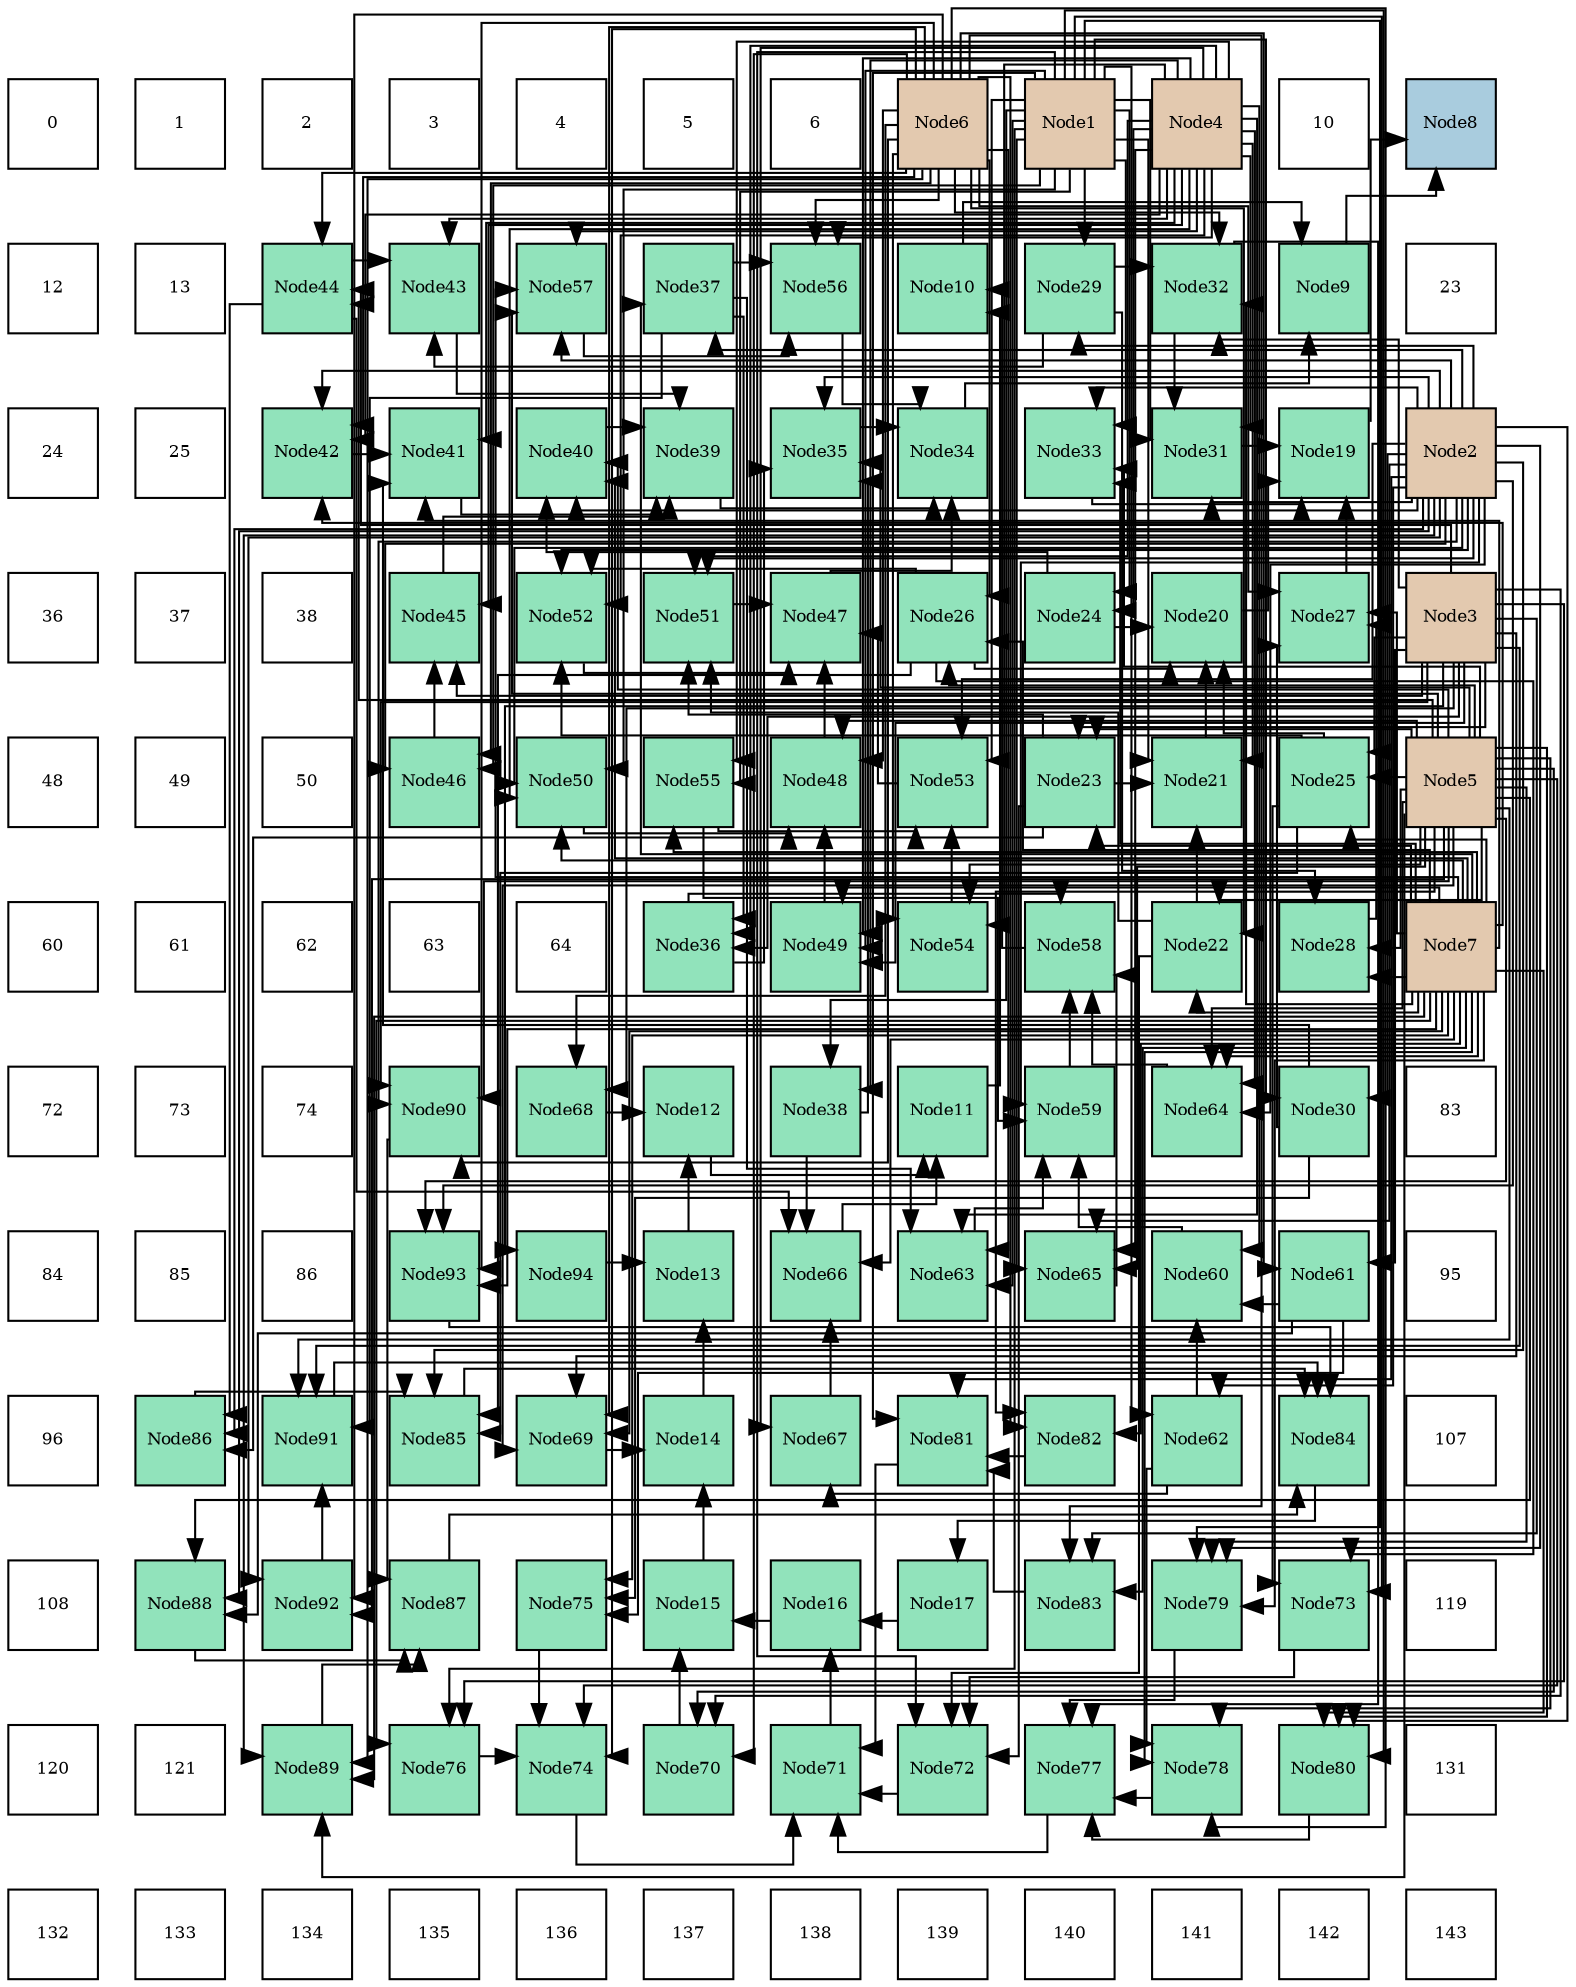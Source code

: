 digraph layout{
 rankdir=TB;
 splines=ortho;
 node [style=filled shape=square fixedsize=true width=0.6];
0[label="0", fontsize=8, fillcolor="#ffffff"];
1[label="1", fontsize=8, fillcolor="#ffffff"];
2[label="2", fontsize=8, fillcolor="#ffffff"];
3[label="3", fontsize=8, fillcolor="#ffffff"];
4[label="4", fontsize=8, fillcolor="#ffffff"];
5[label="5", fontsize=8, fillcolor="#ffffff"];
6[label="6", fontsize=8, fillcolor="#ffffff"];
7[label="Node6", fontsize=8, fillcolor="#e3c9af"];
8[label="Node1", fontsize=8, fillcolor="#e3c9af"];
9[label="Node4", fontsize=8, fillcolor="#e3c9af"];
10[label="10", fontsize=8, fillcolor="#ffffff"];
11[label="Node8", fontsize=8, fillcolor="#a9ccde"];
12[label="12", fontsize=8, fillcolor="#ffffff"];
13[label="13", fontsize=8, fillcolor="#ffffff"];
14[label="Node44", fontsize=8, fillcolor="#91e3bb"];
15[label="Node43", fontsize=8, fillcolor="#91e3bb"];
16[label="Node57", fontsize=8, fillcolor="#91e3bb"];
17[label="Node37", fontsize=8, fillcolor="#91e3bb"];
18[label="Node56", fontsize=8, fillcolor="#91e3bb"];
19[label="Node10", fontsize=8, fillcolor="#91e3bb"];
20[label="Node29", fontsize=8, fillcolor="#91e3bb"];
21[label="Node32", fontsize=8, fillcolor="#91e3bb"];
22[label="Node9", fontsize=8, fillcolor="#91e3bb"];
23[label="23", fontsize=8, fillcolor="#ffffff"];
24[label="24", fontsize=8, fillcolor="#ffffff"];
25[label="25", fontsize=8, fillcolor="#ffffff"];
26[label="Node42", fontsize=8, fillcolor="#91e3bb"];
27[label="Node41", fontsize=8, fillcolor="#91e3bb"];
28[label="Node40", fontsize=8, fillcolor="#91e3bb"];
29[label="Node39", fontsize=8, fillcolor="#91e3bb"];
30[label="Node35", fontsize=8, fillcolor="#91e3bb"];
31[label="Node34", fontsize=8, fillcolor="#91e3bb"];
32[label="Node33", fontsize=8, fillcolor="#91e3bb"];
33[label="Node31", fontsize=8, fillcolor="#91e3bb"];
34[label="Node19", fontsize=8, fillcolor="#91e3bb"];
35[label="Node2", fontsize=8, fillcolor="#e3c9af"];
36[label="36", fontsize=8, fillcolor="#ffffff"];
37[label="37", fontsize=8, fillcolor="#ffffff"];
38[label="38", fontsize=8, fillcolor="#ffffff"];
39[label="Node45", fontsize=8, fillcolor="#91e3bb"];
40[label="Node52", fontsize=8, fillcolor="#91e3bb"];
41[label="Node51", fontsize=8, fillcolor="#91e3bb"];
42[label="Node47", fontsize=8, fillcolor="#91e3bb"];
43[label="Node26", fontsize=8, fillcolor="#91e3bb"];
44[label="Node24", fontsize=8, fillcolor="#91e3bb"];
45[label="Node20", fontsize=8, fillcolor="#91e3bb"];
46[label="Node27", fontsize=8, fillcolor="#91e3bb"];
47[label="Node3", fontsize=8, fillcolor="#e3c9af"];
48[label="48", fontsize=8, fillcolor="#ffffff"];
49[label="49", fontsize=8, fillcolor="#ffffff"];
50[label="50", fontsize=8, fillcolor="#ffffff"];
51[label="Node46", fontsize=8, fillcolor="#91e3bb"];
52[label="Node50", fontsize=8, fillcolor="#91e3bb"];
53[label="Node55", fontsize=8, fillcolor="#91e3bb"];
54[label="Node48", fontsize=8, fillcolor="#91e3bb"];
55[label="Node53", fontsize=8, fillcolor="#91e3bb"];
56[label="Node23", fontsize=8, fillcolor="#91e3bb"];
57[label="Node21", fontsize=8, fillcolor="#91e3bb"];
58[label="Node25", fontsize=8, fillcolor="#91e3bb"];
59[label="Node5", fontsize=8, fillcolor="#e3c9af"];
60[label="60", fontsize=8, fillcolor="#ffffff"];
61[label="61", fontsize=8, fillcolor="#ffffff"];
62[label="62", fontsize=8, fillcolor="#ffffff"];
63[label="63", fontsize=8, fillcolor="#ffffff"];
64[label="64", fontsize=8, fillcolor="#ffffff"];
65[label="Node36", fontsize=8, fillcolor="#91e3bb"];
66[label="Node49", fontsize=8, fillcolor="#91e3bb"];
67[label="Node54", fontsize=8, fillcolor="#91e3bb"];
68[label="Node58", fontsize=8, fillcolor="#91e3bb"];
69[label="Node22", fontsize=8, fillcolor="#91e3bb"];
70[label="Node28", fontsize=8, fillcolor="#91e3bb"];
71[label="Node7", fontsize=8, fillcolor="#e3c9af"];
72[label="72", fontsize=8, fillcolor="#ffffff"];
73[label="73", fontsize=8, fillcolor="#ffffff"];
74[label="74", fontsize=8, fillcolor="#ffffff"];
75[label="Node90", fontsize=8, fillcolor="#91e3bb"];
76[label="Node68", fontsize=8, fillcolor="#91e3bb"];
77[label="Node12", fontsize=8, fillcolor="#91e3bb"];
78[label="Node38", fontsize=8, fillcolor="#91e3bb"];
79[label="Node11", fontsize=8, fillcolor="#91e3bb"];
80[label="Node59", fontsize=8, fillcolor="#91e3bb"];
81[label="Node64", fontsize=8, fillcolor="#91e3bb"];
82[label="Node30", fontsize=8, fillcolor="#91e3bb"];
83[label="83", fontsize=8, fillcolor="#ffffff"];
84[label="84", fontsize=8, fillcolor="#ffffff"];
85[label="85", fontsize=8, fillcolor="#ffffff"];
86[label="86", fontsize=8, fillcolor="#ffffff"];
87[label="Node93", fontsize=8, fillcolor="#91e3bb"];
88[label="Node94", fontsize=8, fillcolor="#91e3bb"];
89[label="Node13", fontsize=8, fillcolor="#91e3bb"];
90[label="Node66", fontsize=8, fillcolor="#91e3bb"];
91[label="Node63", fontsize=8, fillcolor="#91e3bb"];
92[label="Node65", fontsize=8, fillcolor="#91e3bb"];
93[label="Node60", fontsize=8, fillcolor="#91e3bb"];
94[label="Node61", fontsize=8, fillcolor="#91e3bb"];
95[label="95", fontsize=8, fillcolor="#ffffff"];
96[label="96", fontsize=8, fillcolor="#ffffff"];
97[label="Node86", fontsize=8, fillcolor="#91e3bb"];
98[label="Node91", fontsize=8, fillcolor="#91e3bb"];
99[label="Node85", fontsize=8, fillcolor="#91e3bb"];
100[label="Node69", fontsize=8, fillcolor="#91e3bb"];
101[label="Node14", fontsize=8, fillcolor="#91e3bb"];
102[label="Node67", fontsize=8, fillcolor="#91e3bb"];
103[label="Node81", fontsize=8, fillcolor="#91e3bb"];
104[label="Node82", fontsize=8, fillcolor="#91e3bb"];
105[label="Node62", fontsize=8, fillcolor="#91e3bb"];
106[label="Node84", fontsize=8, fillcolor="#91e3bb"];
107[label="107", fontsize=8, fillcolor="#ffffff"];
108[label="108", fontsize=8, fillcolor="#ffffff"];
109[label="Node88", fontsize=8, fillcolor="#91e3bb"];
110[label="Node92", fontsize=8, fillcolor="#91e3bb"];
111[label="Node87", fontsize=8, fillcolor="#91e3bb"];
112[label="Node75", fontsize=8, fillcolor="#91e3bb"];
113[label="Node15", fontsize=8, fillcolor="#91e3bb"];
114[label="Node16", fontsize=8, fillcolor="#91e3bb"];
115[label="Node17", fontsize=8, fillcolor="#91e3bb"];
116[label="Node83", fontsize=8, fillcolor="#91e3bb"];
117[label="Node79", fontsize=8, fillcolor="#91e3bb"];
118[label="Node73", fontsize=8, fillcolor="#91e3bb"];
119[label="119", fontsize=8, fillcolor="#ffffff"];
120[label="120", fontsize=8, fillcolor="#ffffff"];
121[label="121", fontsize=8, fillcolor="#ffffff"];
122[label="Node89", fontsize=8, fillcolor="#91e3bb"];
123[label="Node76", fontsize=8, fillcolor="#91e3bb"];
124[label="Node74", fontsize=8, fillcolor="#91e3bb"];
125[label="Node70", fontsize=8, fillcolor="#91e3bb"];
126[label="Node71", fontsize=8, fillcolor="#91e3bb"];
127[label="Node72", fontsize=8, fillcolor="#91e3bb"];
128[label="Node77", fontsize=8, fillcolor="#91e3bb"];
129[label="Node78", fontsize=8, fillcolor="#91e3bb"];
130[label="Node80", fontsize=8, fillcolor="#91e3bb"];
131[label="131", fontsize=8, fillcolor="#ffffff"];
132[label="132", fontsize=8, fillcolor="#ffffff"];
133[label="133", fontsize=8, fillcolor="#ffffff"];
134[label="134", fontsize=8, fillcolor="#ffffff"];
135[label="135", fontsize=8, fillcolor="#ffffff"];
136[label="136", fontsize=8, fillcolor="#ffffff"];
137[label="137", fontsize=8, fillcolor="#ffffff"];
138[label="138", fontsize=8, fillcolor="#ffffff"];
139[label="139", fontsize=8, fillcolor="#ffffff"];
140[label="140", fontsize=8, fillcolor="#ffffff"];
141[label="141", fontsize=8, fillcolor="#ffffff"];
142[label="142", fontsize=8, fillcolor="#ffffff"];
143[label="143", fontsize=8, fillcolor="#ffffff"];
edge [constraint=false, style=vis];22 -> 11;
34 -> 11;
19 -> 22;
31 -> 22;
79 -> 19;
68 -> 19;
77 -> 79;
90 -> 79;
89 -> 77;
76 -> 77;
101 -> 89;
88 -> 89;
113 -> 101;
100 -> 101;
114 -> 113;
125 -> 113;
115 -> 114;
126 -> 114;
106 -> 115;
45 -> 34;
46 -> 34;
33 -> 34;
32 -> 34;
30 -> 31;
29 -> 31;
42 -> 31;
18 -> 31;
80 -> 68;
65 -> 68;
81 -> 68;
92 -> 68;
127 -> 126;
124 -> 126;
128 -> 126;
103 -> 126;
99 -> 106;
111 -> 106;
98 -> 106;
87 -> 106;
57 -> 45;
44 -> 45;
58 -> 45;
43 -> 45;
70 -> 46;
82 -> 46;
7 -> 46;
71 -> 46;
21 -> 33;
8 -> 33;
35 -> 33;
9 -> 33;
65 -> 30;
78 -> 30;
35 -> 30;
59 -> 30;
28 -> 29;
27 -> 29;
15 -> 29;
39 -> 29;
54 -> 42;
41 -> 42;
40 -> 42;
55 -> 42;
93 -> 80;
91 -> 80;
53 -> 80;
35 -> 80;
102 -> 90;
78 -> 90;
14 -> 90;
71 -> 90;
118 -> 127;
69 -> 127;
56 -> 127;
8 -> 127;
112 -> 124;
123 -> 124;
59 -> 124;
7 -> 124;
21 -> 128;
129 -> 128;
117 -> 128;
130 -> 128;
97 -> 99;
58 -> 99;
43 -> 99;
35 -> 99;
109 -> 111;
122 -> 111;
75 -> 111;
69 -> 57;
56 -> 57;
8 -> 57;
9 -> 57;
20 -> 70;
59 -> 70;
71 -> 70;
20 -> 21;
47 -> 21;
7 -> 21;
71 -> 21;
17 -> 65;
47 -> 65;
9 -> 65;
44 -> 28;
35 -> 28;
59 -> 28;
71 -> 28;
82 -> 27;
26 -> 27;
9 -> 27;
71 -> 27;
20 -> 15;
14 -> 15;
9 -> 15;
51 -> 39;
47 -> 39;
9 -> 39;
66 -> 54;
52 -> 54;
59 -> 54;
7 -> 54;
69 -> 41;
56 -> 41;
35 -> 41;
9 -> 41;
58 -> 40;
43 -> 40;
35 -> 40;
9 -> 40;
67 -> 55;
53 -> 55;
8 -> 55;
35 -> 55;
17 -> 18;
16 -> 18;
9 -> 18;
7 -> 18;
94 -> 93;
105 -> 93;
9 -> 93;
17 -> 91;
8 -> 91;
9 -> 91;
7 -> 91;
105 -> 102;
9 -> 102;
58 -> 118;
43 -> 118;
8 -> 118;
82 -> 112;
94 -> 112;
71 -> 112;
105 -> 129;
59 -> 129;
7 -> 129;
71 -> 129;
104 -> 103;
116 -> 103;
8 -> 103;
35 -> 103;
56 -> 97;
14 -> 97;
35 -> 97;
94 -> 109;
35 -> 109;
59 -> 109;
17 -> 98;
110 -> 98;
47 -> 98;
59 -> 98;
59 -> 69;
7 -> 69;
71 -> 69;
47 -> 56;
59 -> 56;
71 -> 56;
8 -> 44;
9 -> 44;
47 -> 58;
59 -> 58;
71 -> 58;
59 -> 43;
7 -> 43;
71 -> 43;
8 -> 20;
35 -> 20;
8 -> 82;
35 -> 82;
8 -> 32;
35 -> 32;
59 -> 32;
71 -> 32;
35 -> 17;
71 -> 17;
8 -> 78;
9 -> 78;
35 -> 26;
9 -> 26;
7 -> 26;
71 -> 26;
47 -> 14;
59 -> 14;
7 -> 14;
8 -> 51;
35 -> 51;
7 -> 51;
8 -> 66;
47 -> 66;
9 -> 66;
71 -> 66;
8 -> 52;
35 -> 52;
9 -> 52;
71 -> 52;
9 -> 67;
59 -> 67;
7 -> 67;
8 -> 53;
9 -> 53;
71 -> 53;
35 -> 16;
9 -> 16;
59 -> 16;
71 -> 16;
47 -> 94;
7 -> 94;
8 -> 105;
35 -> 105;
35 -> 81;
9 -> 81;
59 -> 81;
71 -> 81;
8 -> 92;
35 -> 92;
9 -> 92;
59 -> 92;
47 -> 76;
7 -> 76;
47 -> 100;
59 -> 100;
7 -> 100;
71 -> 100;
47 -> 125;
59 -> 125;
7 -> 125;
8 -> 123;
47 -> 123;
71 -> 123;
8 -> 117;
35 -> 117;
59 -> 117;
71 -> 117;
8 -> 130;
35 -> 130;
59 -> 130;
71 -> 130;
59 -> 104;
7 -> 104;
71 -> 104;
47 -> 116;
7 -> 116;
71 -> 116;
35 -> 122;
59 -> 122;
7 -> 122;
71 -> 122;
35 -> 75;
47 -> 75;
59 -> 75;
7 -> 75;
35 -> 110;
59 -> 110;
7 -> 110;
35 -> 87;
59 -> 87;
7 -> 87;
71 -> 87;
47 -> 88;
edge [constraint=true, style=invis];
0 -> 12 -> 24 -> 36 -> 48 -> 60 -> 72 -> 84 -> 96 -> 108 -> 120 -> 132;
1 -> 13 -> 25 -> 37 -> 49 -> 61 -> 73 -> 85 -> 97 -> 109 -> 121 -> 133;
2 -> 14 -> 26 -> 38 -> 50 -> 62 -> 74 -> 86 -> 98 -> 110 -> 122 -> 134;
3 -> 15 -> 27 -> 39 -> 51 -> 63 -> 75 -> 87 -> 99 -> 111 -> 123 -> 135;
4 -> 16 -> 28 -> 40 -> 52 -> 64 -> 76 -> 88 -> 100 -> 112 -> 124 -> 136;
5 -> 17 -> 29 -> 41 -> 53 -> 65 -> 77 -> 89 -> 101 -> 113 -> 125 -> 137;
6 -> 18 -> 30 -> 42 -> 54 -> 66 -> 78 -> 90 -> 102 -> 114 -> 126 -> 138;
7 -> 19 -> 31 -> 43 -> 55 -> 67 -> 79 -> 91 -> 103 -> 115 -> 127 -> 139;
8 -> 20 -> 32 -> 44 -> 56 -> 68 -> 80 -> 92 -> 104 -> 116 -> 128 -> 140;
9 -> 21 -> 33 -> 45 -> 57 -> 69 -> 81 -> 93 -> 105 -> 117 -> 129 -> 141;
10 -> 22 -> 34 -> 46 -> 58 -> 70 -> 82 -> 94 -> 106 -> 118 -> 130 -> 142;
11 -> 23 -> 35 -> 47 -> 59 -> 71 -> 83 -> 95 -> 107 -> 119 -> 131 -> 143;
rank = same {0 -> 1 -> 2 -> 3 -> 4 -> 5 -> 6 -> 7 -> 8 -> 9 -> 10 -> 11};
rank = same {12 -> 13 -> 14 -> 15 -> 16 -> 17 -> 18 -> 19 -> 20 -> 21 -> 22 -> 23};
rank = same {24 -> 25 -> 26 -> 27 -> 28 -> 29 -> 30 -> 31 -> 32 -> 33 -> 34 -> 35};
rank = same {36 -> 37 -> 38 -> 39 -> 40 -> 41 -> 42 -> 43 -> 44 -> 45 -> 46 -> 47};
rank = same {48 -> 49 -> 50 -> 51 -> 52 -> 53 -> 54 -> 55 -> 56 -> 57 -> 58 -> 59};
rank = same {60 -> 61 -> 62 -> 63 -> 64 -> 65 -> 66 -> 67 -> 68 -> 69 -> 70 -> 71};
rank = same {72 -> 73 -> 74 -> 75 -> 76 -> 77 -> 78 -> 79 -> 80 -> 81 -> 82 -> 83};
rank = same {84 -> 85 -> 86 -> 87 -> 88 -> 89 -> 90 -> 91 -> 92 -> 93 -> 94 -> 95};
rank = same {96 -> 97 -> 98 -> 99 -> 100 -> 101 -> 102 -> 103 -> 104 -> 105 -> 106 -> 107};
rank = same {108 -> 109 -> 110 -> 111 -> 112 -> 113 -> 114 -> 115 -> 116 -> 117 -> 118 -> 119};
rank = same {120 -> 121 -> 122 -> 123 -> 124 -> 125 -> 126 -> 127 -> 128 -> 129 -> 130 -> 131};
rank = same {132 -> 133 -> 134 -> 135 -> 136 -> 137 -> 138 -> 139 -> 140 -> 141 -> 142 -> 143};
}